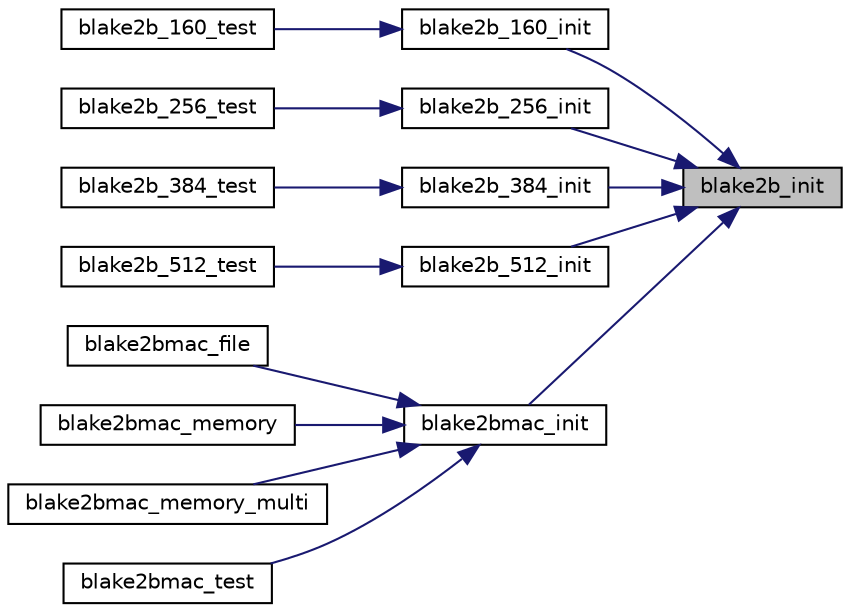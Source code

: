 digraph "blake2b_init"
{
 // LATEX_PDF_SIZE
  edge [fontname="Helvetica",fontsize="10",labelfontname="Helvetica",labelfontsize="10"];
  node [fontname="Helvetica",fontsize="10",shape=record];
  rankdir="RL";
  Node188 [label="blake2b_init",height=0.2,width=0.4,color="black", fillcolor="grey75", style="filled", fontcolor="black",tooltip="Initialize the hash/MAC state."];
  Node188 -> Node189 [dir="back",color="midnightblue",fontsize="10",style="solid",fontname="Helvetica"];
  Node189 [label="blake2b_160_init",height=0.2,width=0.4,color="black", fillcolor="white", style="filled",URL="$blake2b_8c.html#a052af9541a8f79e9217d996de94b1b8a",tooltip="Initialize the hash state."];
  Node189 -> Node190 [dir="back",color="midnightblue",fontsize="10",style="solid",fontname="Helvetica"];
  Node190 [label="blake2b_160_test",height=0.2,width=0.4,color="black", fillcolor="white", style="filled",URL="$blake2b_8c.html#ada54df5eb119d8d34e55c004c98fa1c5",tooltip="Self-test the hash."];
  Node188 -> Node191 [dir="back",color="midnightblue",fontsize="10",style="solid",fontname="Helvetica"];
  Node191 [label="blake2b_256_init",height=0.2,width=0.4,color="black", fillcolor="white", style="filled",URL="$blake2b_8c.html#ae4b7d7f4c73a528fc5a3ebcec766025b",tooltip="Initialize the hash state."];
  Node191 -> Node192 [dir="back",color="midnightblue",fontsize="10",style="solid",fontname="Helvetica"];
  Node192 [label="blake2b_256_test",height=0.2,width=0.4,color="black", fillcolor="white", style="filled",URL="$blake2b_8c.html#a53be5fcfcd1910bf5aae5013563e396b",tooltip="Self-test the hash."];
  Node188 -> Node193 [dir="back",color="midnightblue",fontsize="10",style="solid",fontname="Helvetica"];
  Node193 [label="blake2b_384_init",height=0.2,width=0.4,color="black", fillcolor="white", style="filled",URL="$blake2b_8c.html#a95985494dcd2c6b0106b3f15499ccf42",tooltip="Initialize the hash state."];
  Node193 -> Node194 [dir="back",color="midnightblue",fontsize="10",style="solid",fontname="Helvetica"];
  Node194 [label="blake2b_384_test",height=0.2,width=0.4,color="black", fillcolor="white", style="filled",URL="$blake2b_8c.html#a7e9931db13f3096dc2521ecc353539c4",tooltip="Self-test the hash."];
  Node188 -> Node195 [dir="back",color="midnightblue",fontsize="10",style="solid",fontname="Helvetica"];
  Node195 [label="blake2b_512_init",height=0.2,width=0.4,color="black", fillcolor="white", style="filled",URL="$blake2b_8c.html#adb0897fdd5dee9830adcb23b19ebe0f1",tooltip="Initialize the hash state."];
  Node195 -> Node196 [dir="back",color="midnightblue",fontsize="10",style="solid",fontname="Helvetica"];
  Node196 [label="blake2b_512_test",height=0.2,width=0.4,color="black", fillcolor="white", style="filled",URL="$blake2b_8c.html#ad2bd405cb693aaaef5ea8811859eddd0",tooltip="Self-test the hash."];
  Node188 -> Node197 [dir="back",color="midnightblue",fontsize="10",style="solid",fontname="Helvetica"];
  Node197 [label="blake2bmac_init",height=0.2,width=0.4,color="black", fillcolor="white", style="filled",URL="$blake2bmac_8c.html#af04b5fc328376e2434cdff29e2beae41",tooltip="Initialize an BLAKE2B MAC context."];
  Node197 -> Node198 [dir="back",color="midnightblue",fontsize="10",style="solid",fontname="Helvetica"];
  Node198 [label="blake2bmac_file",height=0.2,width=0.4,color="black", fillcolor="white", style="filled",URL="$blake2bmac__file_8c.html#a372c957a4b186ee3a6f737eacfd0b9b3",tooltip="BLAKE2B MAC a file."];
  Node197 -> Node199 [dir="back",color="midnightblue",fontsize="10",style="solid",fontname="Helvetica"];
  Node199 [label="blake2bmac_memory",height=0.2,width=0.4,color="black", fillcolor="white", style="filled",URL="$blake2bmac__memory_8c.html#a77f61ab09e05bfd6b7953ec24b3f55c0",tooltip="BLAKE2B MAC a block of memory to produce the authentication tag."];
  Node197 -> Node200 [dir="back",color="midnightblue",fontsize="10",style="solid",fontname="Helvetica"];
  Node200 [label="blake2bmac_memory_multi",height=0.2,width=0.4,color="black", fillcolor="white", style="filled",URL="$blake2bmac__memory__multi_8c.html#aec804c047997d283f5b0d8ec8b8c20c0",tooltip="BLAKE2B MAC multiple blocks of memory to produce the authentication tag."];
  Node197 -> Node201 [dir="back",color="midnightblue",fontsize="10",style="solid",fontname="Helvetica"];
  Node201 [label="blake2bmac_test",height=0.2,width=0.4,color="black", fillcolor="white", style="filled",URL="$blake2bmac__test_8c.html#ad73d93774d527ef21c4fa0da9bafbb60",tooltip=" "];
}
